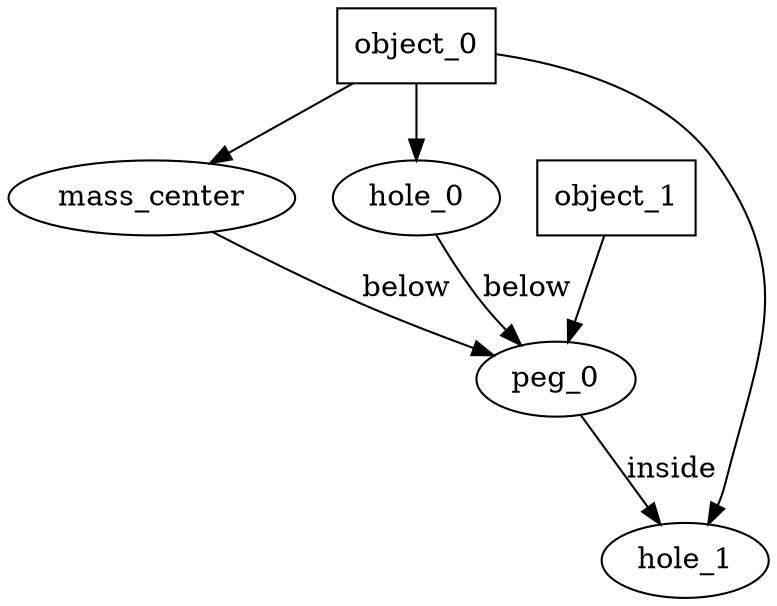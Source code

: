 digraph G {
0[label="object_0" shape=box];
1[label="hole_0"];
2[label="object_1" shape=box];
3[label="peg_0"];
4[label="mass_center"];
5[label="hole_1"];
0->1 [label=""];
2->3 [label=""];
1->3 [label="below"];
0->4 [label=""];
4->3 [label="below"];
0->5 [label=""];
3->5 [label="inside"];
}

